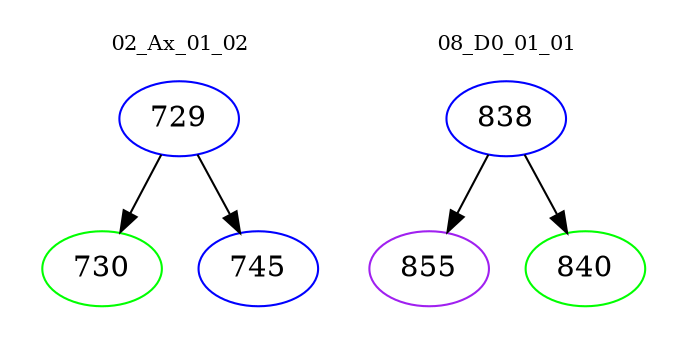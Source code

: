digraph{
subgraph cluster_0 {
color = white
label = "02_Ax_01_02";
fontsize=10;
T0_729 [label="729", color="blue"]
T0_729 -> T0_730 [color="black"]
T0_730 [label="730", color="green"]
T0_729 -> T0_745 [color="black"]
T0_745 [label="745", color="blue"]
}
subgraph cluster_1 {
color = white
label = "08_D0_01_01";
fontsize=10;
T1_838 [label="838", color="blue"]
T1_838 -> T1_855 [color="black"]
T1_855 [label="855", color="purple"]
T1_838 -> T1_840 [color="black"]
T1_840 [label="840", color="green"]
}
}
